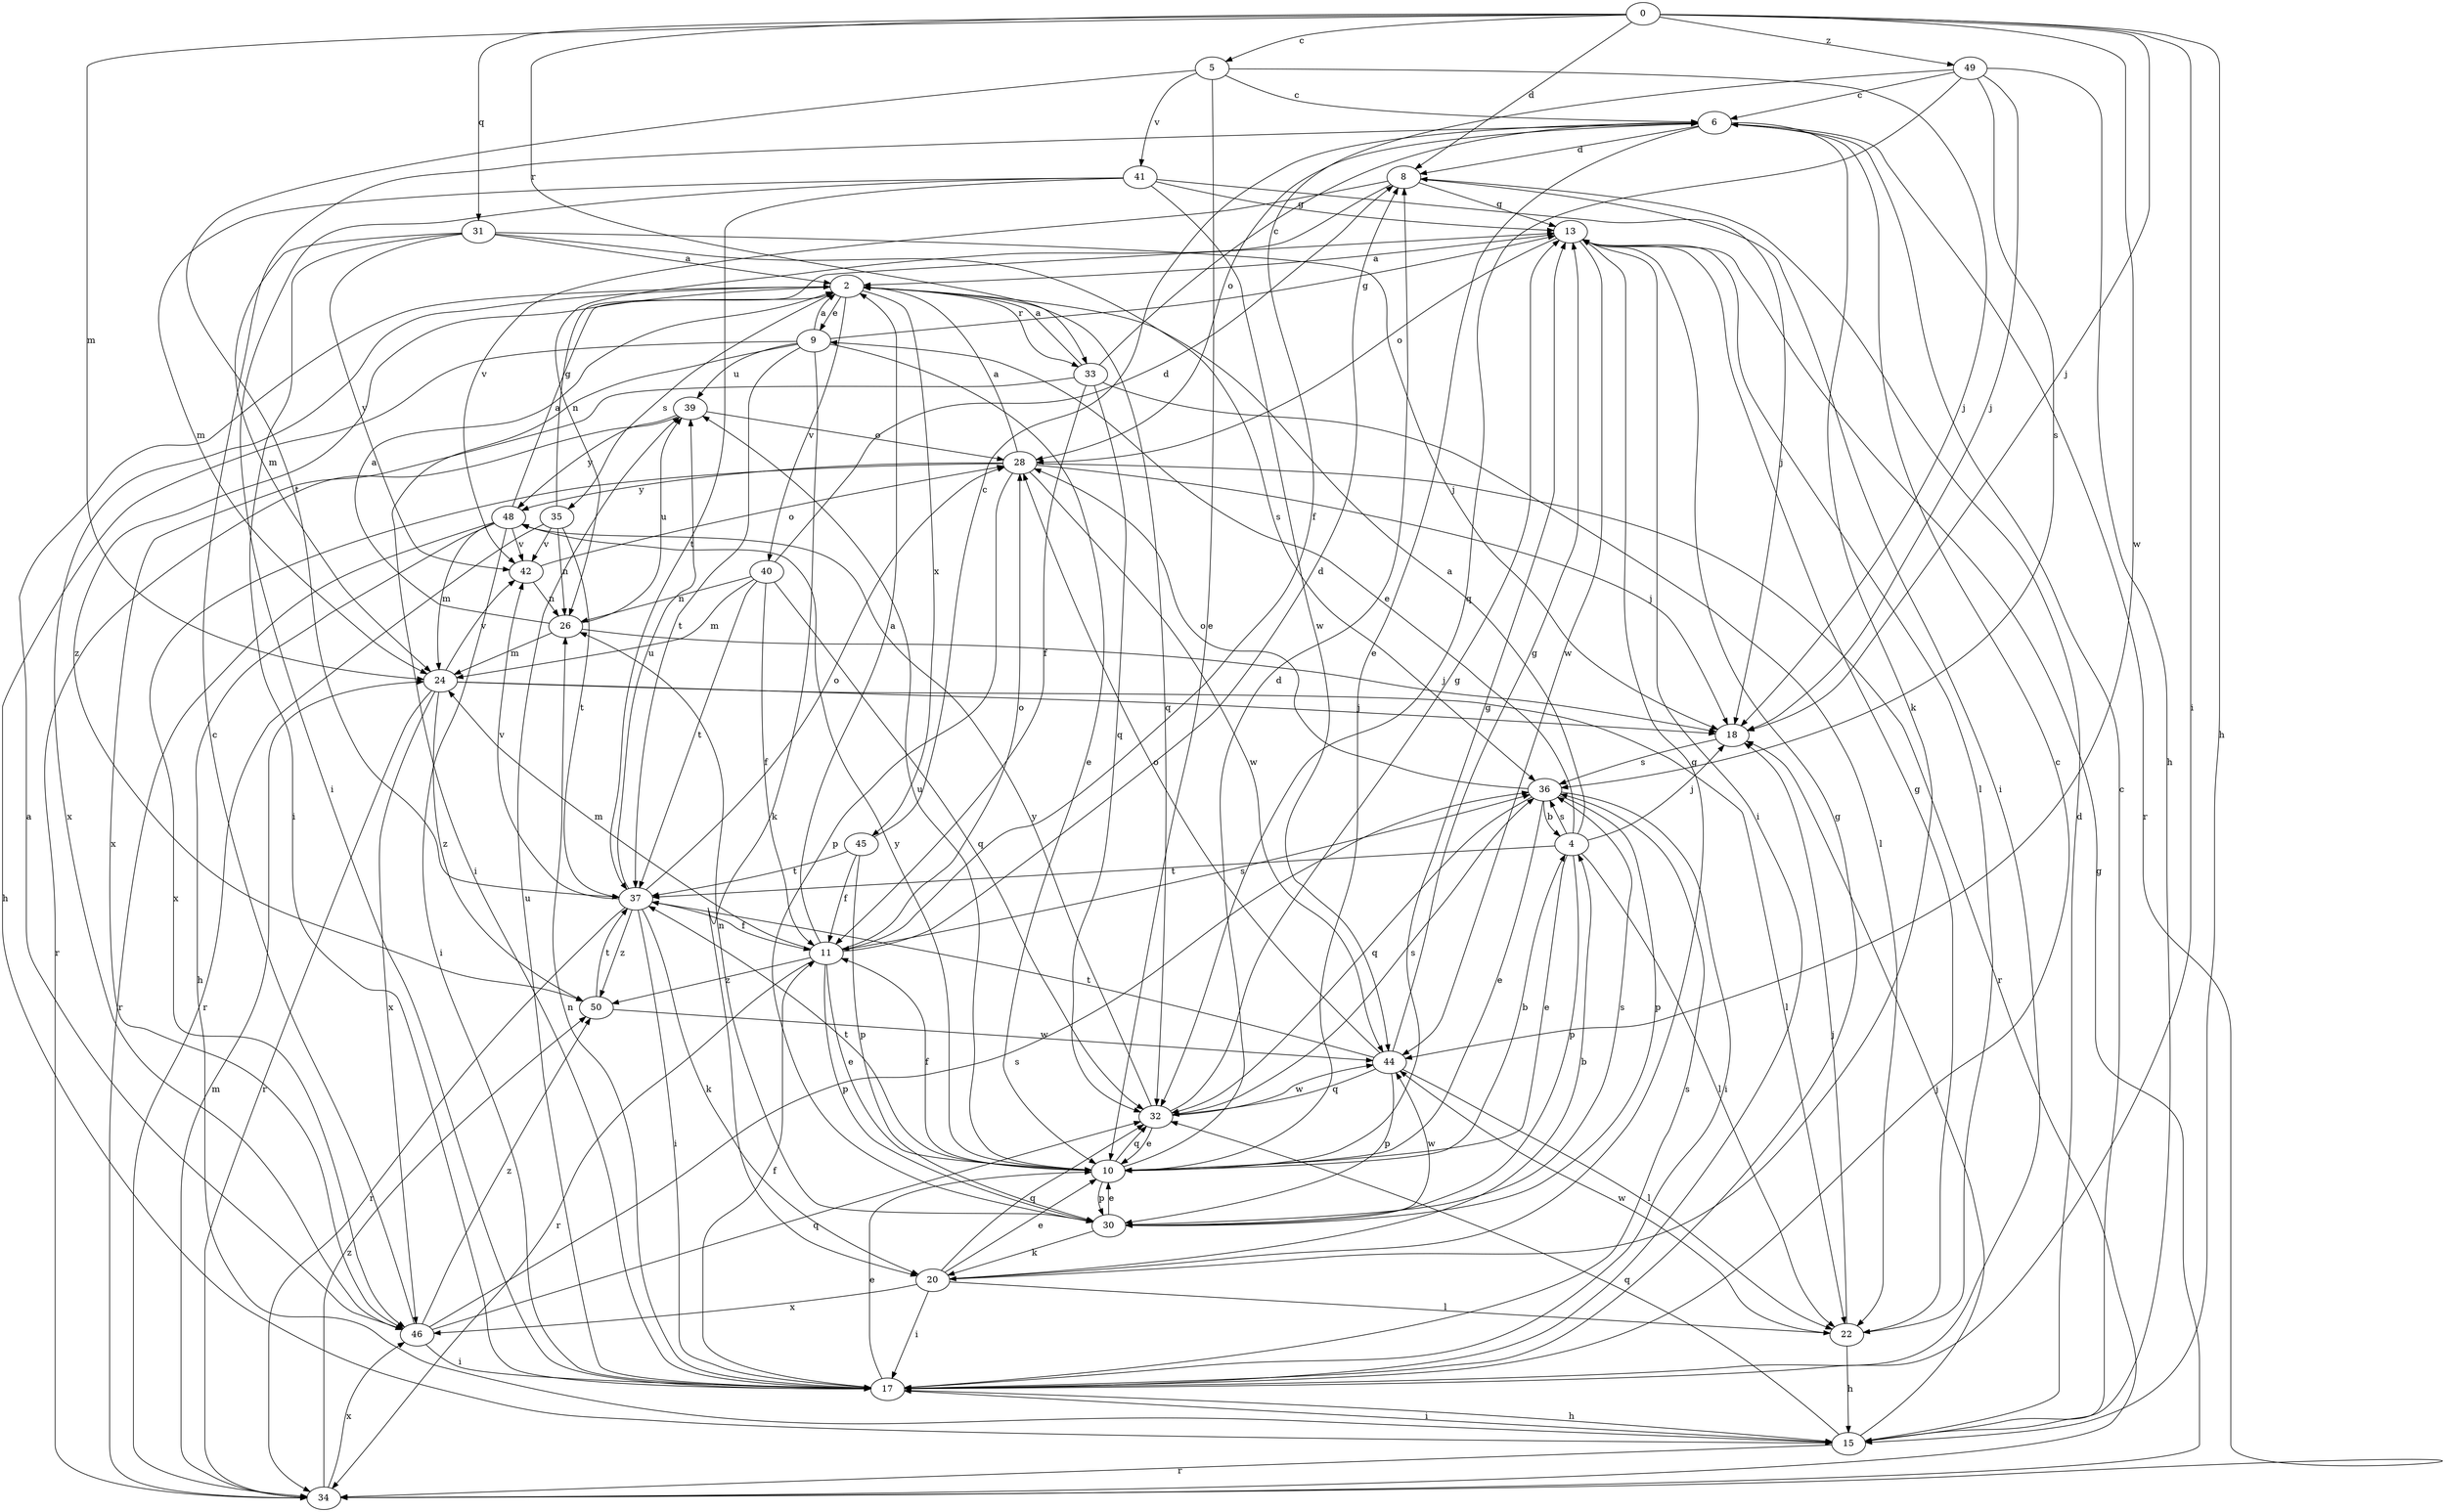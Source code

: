 strict digraph  {
0;
2;
4;
5;
6;
8;
9;
10;
11;
13;
15;
17;
18;
20;
22;
24;
26;
28;
30;
31;
32;
33;
34;
35;
36;
37;
39;
40;
41;
42;
44;
45;
46;
48;
49;
50;
0 -> 5  [label=c];
0 -> 8  [label=d];
0 -> 15  [label=h];
0 -> 17  [label=i];
0 -> 18  [label=j];
0 -> 24  [label=m];
0 -> 31  [label=q];
0 -> 33  [label=r];
0 -> 44  [label=w];
0 -> 49  [label=z];
2 -> 9  [label=e];
2 -> 32  [label=q];
2 -> 33  [label=r];
2 -> 35  [label=s];
2 -> 40  [label=v];
2 -> 45  [label=x];
2 -> 46  [label=x];
2 -> 50  [label=z];
4 -> 2  [label=a];
4 -> 9  [label=e];
4 -> 10  [label=e];
4 -> 18  [label=j];
4 -> 22  [label=l];
4 -> 30  [label=p];
4 -> 36  [label=s];
4 -> 37  [label=t];
5 -> 6  [label=c];
5 -> 10  [label=e];
5 -> 18  [label=j];
5 -> 37  [label=t];
5 -> 41  [label=v];
6 -> 8  [label=d];
6 -> 10  [label=e];
6 -> 20  [label=k];
6 -> 28  [label=o];
6 -> 34  [label=r];
8 -> 13  [label=g];
8 -> 17  [label=i];
8 -> 26  [label=n];
8 -> 42  [label=v];
9 -> 2  [label=a];
9 -> 10  [label=e];
9 -> 13  [label=g];
9 -> 15  [label=h];
9 -> 17  [label=i];
9 -> 20  [label=k];
9 -> 37  [label=t];
9 -> 39  [label=u];
10 -> 4  [label=b];
10 -> 8  [label=d];
10 -> 11  [label=f];
10 -> 13  [label=g];
10 -> 30  [label=p];
10 -> 32  [label=q];
10 -> 37  [label=t];
10 -> 39  [label=u];
10 -> 48  [label=y];
11 -> 2  [label=a];
11 -> 8  [label=d];
11 -> 10  [label=e];
11 -> 24  [label=m];
11 -> 28  [label=o];
11 -> 30  [label=p];
11 -> 34  [label=r];
11 -> 36  [label=s];
11 -> 50  [label=z];
13 -> 2  [label=a];
13 -> 17  [label=i];
13 -> 22  [label=l];
13 -> 28  [label=o];
13 -> 44  [label=w];
15 -> 6  [label=c];
15 -> 8  [label=d];
15 -> 17  [label=i];
15 -> 18  [label=j];
15 -> 32  [label=q];
15 -> 34  [label=r];
17 -> 6  [label=c];
17 -> 10  [label=e];
17 -> 11  [label=f];
17 -> 13  [label=g];
17 -> 15  [label=h];
17 -> 26  [label=n];
17 -> 36  [label=s];
17 -> 39  [label=u];
18 -> 36  [label=s];
20 -> 4  [label=b];
20 -> 10  [label=e];
20 -> 13  [label=g];
20 -> 17  [label=i];
20 -> 22  [label=l];
20 -> 32  [label=q];
20 -> 46  [label=x];
22 -> 13  [label=g];
22 -> 15  [label=h];
22 -> 18  [label=j];
22 -> 44  [label=w];
24 -> 18  [label=j];
24 -> 22  [label=l];
24 -> 34  [label=r];
24 -> 42  [label=v];
24 -> 46  [label=x];
24 -> 50  [label=z];
26 -> 2  [label=a];
26 -> 18  [label=j];
26 -> 24  [label=m];
26 -> 39  [label=u];
28 -> 2  [label=a];
28 -> 18  [label=j];
28 -> 30  [label=p];
28 -> 34  [label=r];
28 -> 44  [label=w];
28 -> 46  [label=x];
28 -> 48  [label=y];
30 -> 10  [label=e];
30 -> 20  [label=k];
30 -> 26  [label=n];
30 -> 36  [label=s];
30 -> 44  [label=w];
31 -> 2  [label=a];
31 -> 17  [label=i];
31 -> 18  [label=j];
31 -> 24  [label=m];
31 -> 36  [label=s];
31 -> 42  [label=v];
32 -> 10  [label=e];
32 -> 13  [label=g];
32 -> 36  [label=s];
32 -> 44  [label=w];
32 -> 48  [label=y];
33 -> 2  [label=a];
33 -> 6  [label=c];
33 -> 11  [label=f];
33 -> 22  [label=l];
33 -> 32  [label=q];
33 -> 46  [label=x];
34 -> 13  [label=g];
34 -> 24  [label=m];
34 -> 46  [label=x];
34 -> 50  [label=z];
35 -> 13  [label=g];
35 -> 26  [label=n];
35 -> 34  [label=r];
35 -> 37  [label=t];
35 -> 42  [label=v];
36 -> 4  [label=b];
36 -> 10  [label=e];
36 -> 17  [label=i];
36 -> 28  [label=o];
36 -> 30  [label=p];
36 -> 32  [label=q];
37 -> 11  [label=f];
37 -> 17  [label=i];
37 -> 20  [label=k];
37 -> 28  [label=o];
37 -> 34  [label=r];
37 -> 39  [label=u];
37 -> 42  [label=v];
37 -> 50  [label=z];
39 -> 28  [label=o];
39 -> 34  [label=r];
39 -> 48  [label=y];
40 -> 8  [label=d];
40 -> 11  [label=f];
40 -> 24  [label=m];
40 -> 26  [label=n];
40 -> 32  [label=q];
40 -> 37  [label=t];
41 -> 13  [label=g];
41 -> 17  [label=i];
41 -> 18  [label=j];
41 -> 24  [label=m];
41 -> 37  [label=t];
41 -> 44  [label=w];
42 -> 26  [label=n];
42 -> 28  [label=o];
44 -> 13  [label=g];
44 -> 22  [label=l];
44 -> 28  [label=o];
44 -> 30  [label=p];
44 -> 32  [label=q];
44 -> 37  [label=t];
45 -> 6  [label=c];
45 -> 11  [label=f];
45 -> 30  [label=p];
45 -> 37  [label=t];
46 -> 2  [label=a];
46 -> 6  [label=c];
46 -> 17  [label=i];
46 -> 32  [label=q];
46 -> 36  [label=s];
46 -> 50  [label=z];
48 -> 2  [label=a];
48 -> 15  [label=h];
48 -> 17  [label=i];
48 -> 24  [label=m];
48 -> 34  [label=r];
48 -> 42  [label=v];
49 -> 6  [label=c];
49 -> 11  [label=f];
49 -> 15  [label=h];
49 -> 18  [label=j];
49 -> 32  [label=q];
49 -> 36  [label=s];
50 -> 37  [label=t];
50 -> 44  [label=w];
}
